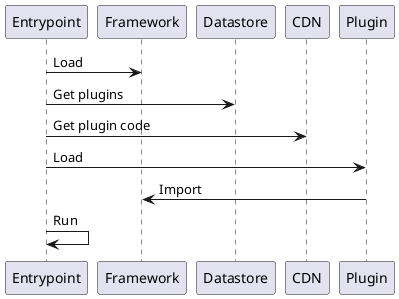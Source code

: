 @startuml Dynamic UI Startup
    Entrypoint -> Framework: Load
    Entrypoint -> Datastore: Get plugins
    Entrypoint -> CDN: Get plugin code
    Entrypoint -> Plugin: Load
    Plugin -> Framework: Import
    Entrypoint -> Entrypoint: Run
@enduml
